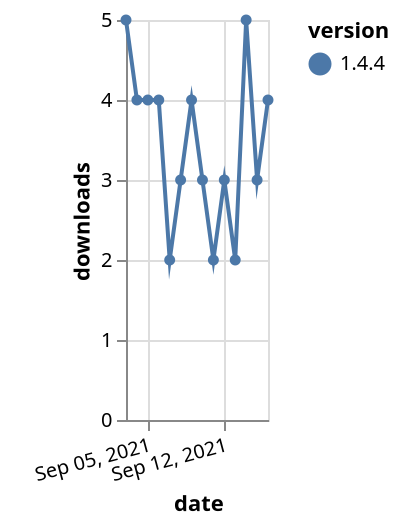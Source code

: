{"$schema": "https://vega.github.io/schema/vega-lite/v5.json", "description": "A simple bar chart with embedded data.", "data": {"values": [{"date": "2021-09-03", "total": 1655, "delta": 5, "version": "1.4.4"}, {"date": "2021-09-04", "total": 1659, "delta": 4, "version": "1.4.4"}, {"date": "2021-09-05", "total": 1663, "delta": 4, "version": "1.4.4"}, {"date": "2021-09-06", "total": 1667, "delta": 4, "version": "1.4.4"}, {"date": "2021-09-07", "total": 1669, "delta": 2, "version": "1.4.4"}, {"date": "2021-09-08", "total": 1672, "delta": 3, "version": "1.4.4"}, {"date": "2021-09-09", "total": 1676, "delta": 4, "version": "1.4.4"}, {"date": "2021-09-10", "total": 1679, "delta": 3, "version": "1.4.4"}, {"date": "2021-09-11", "total": 1681, "delta": 2, "version": "1.4.4"}, {"date": "2021-09-12", "total": 1684, "delta": 3, "version": "1.4.4"}, {"date": "2021-09-13", "total": 1686, "delta": 2, "version": "1.4.4"}, {"date": "2021-09-14", "total": 1691, "delta": 5, "version": "1.4.4"}, {"date": "2021-09-15", "total": 1694, "delta": 3, "version": "1.4.4"}, {"date": "2021-09-16", "total": 1698, "delta": 4, "version": "1.4.4"}]}, "width": "container", "mark": {"type": "line", "point": {"filled": true}}, "encoding": {"x": {"field": "date", "type": "temporal", "timeUnit": "yearmonthdate", "title": "date", "axis": {"labelAngle": -15}}, "y": {"field": "delta", "type": "quantitative", "title": "downloads"}, "color": {"field": "version", "type": "nominal"}, "tooltip": {"field": "delta"}}}